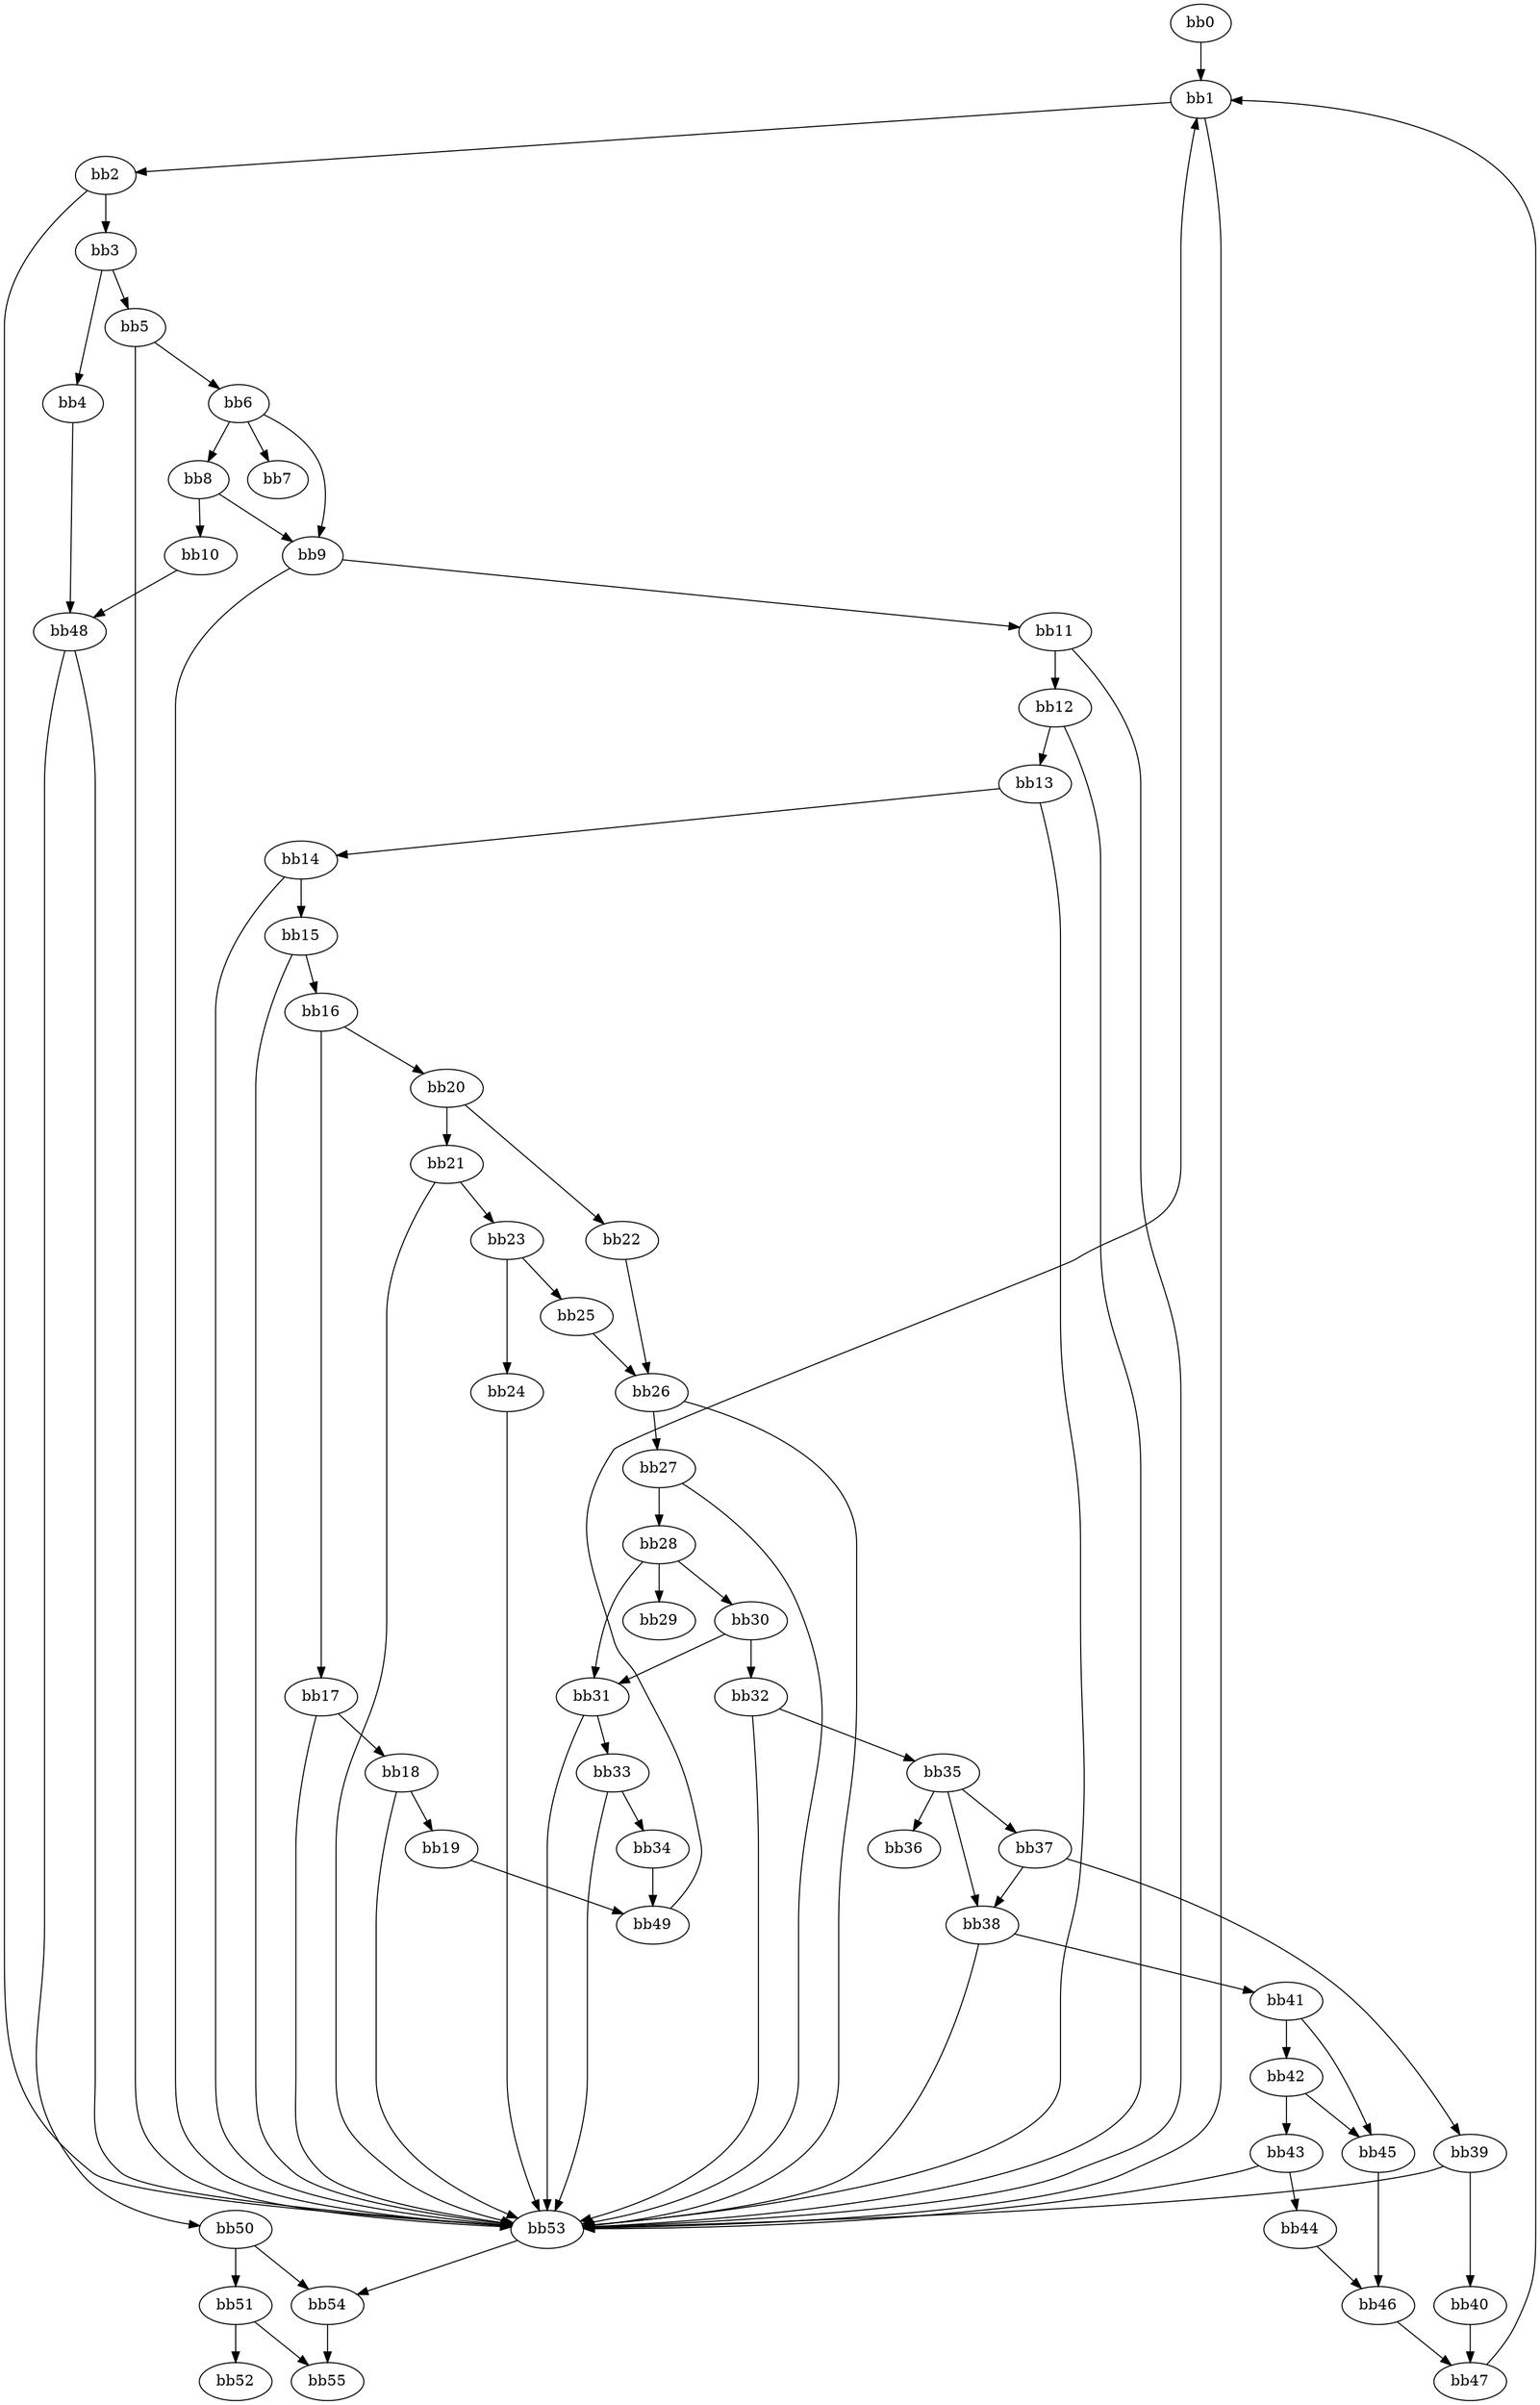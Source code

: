 digraph {
    0 [ label = "bb0\l" ]
    1 [ label = "bb1\l" ]
    2 [ label = "bb2\l" ]
    3 [ label = "bb3\l" ]
    4 [ label = "bb4\l" ]
    5 [ label = "bb5\l" ]
    6 [ label = "bb6\l" ]
    7 [ label = "bb7\l" ]
    8 [ label = "bb8\l" ]
    9 [ label = "bb9\l" ]
    10 [ label = "bb10\l" ]
    11 [ label = "bb11\l" ]
    12 [ label = "bb12\l" ]
    13 [ label = "bb13\l" ]
    14 [ label = "bb14\l" ]
    15 [ label = "bb15\l" ]
    16 [ label = "bb16\l" ]
    17 [ label = "bb17\l" ]
    18 [ label = "bb18\l" ]
    19 [ label = "bb19\l" ]
    20 [ label = "bb20\l" ]
    21 [ label = "bb21\l" ]
    22 [ label = "bb22\l" ]
    23 [ label = "bb23\l" ]
    24 [ label = "bb24\l" ]
    25 [ label = "bb25\l" ]
    26 [ label = "bb26\l" ]
    27 [ label = "bb27\l" ]
    28 [ label = "bb28\l" ]
    29 [ label = "bb29\l" ]
    30 [ label = "bb30\l" ]
    31 [ label = "bb31\l" ]
    32 [ label = "bb32\l" ]
    33 [ label = "bb33\l" ]
    34 [ label = "bb34\l" ]
    35 [ label = "bb35\l" ]
    36 [ label = "bb36\l" ]
    37 [ label = "bb37\l" ]
    38 [ label = "bb38\l" ]
    39 [ label = "bb39\l" ]
    40 [ label = "bb40\l" ]
    41 [ label = "bb41\l" ]
    42 [ label = "bb42\l" ]
    43 [ label = "bb43\l" ]
    44 [ label = "bb44\l" ]
    45 [ label = "bb45\l" ]
    46 [ label = "bb46\l" ]
    47 [ label = "bb47\l" ]
    48 [ label = "bb48\l" ]
    49 [ label = "bb49\l" ]
    50 [ label = "bb50\l" ]
    51 [ label = "bb51\l" ]
    52 [ label = "bb52\l" ]
    53 [ label = "bb53\l" ]
    54 [ label = "bb54\l" ]
    55 [ label = "bb55\l" ]
    0 -> 1 [ ]
    1 -> 2 [ ]
    1 -> 53 [ ]
    2 -> 3 [ ]
    2 -> 53 [ ]
    3 -> 4 [ ]
    3 -> 5 [ ]
    4 -> 48 [ ]
    5 -> 6 [ ]
    5 -> 53 [ ]
    6 -> 7 [ ]
    6 -> 8 [ ]
    6 -> 9 [ ]
    8 -> 9 [ ]
    8 -> 10 [ ]
    9 -> 11 [ ]
    9 -> 53 [ ]
    10 -> 48 [ ]
    11 -> 12 [ ]
    11 -> 53 [ ]
    12 -> 13 [ ]
    12 -> 53 [ ]
    13 -> 14 [ ]
    13 -> 53 [ ]
    14 -> 15 [ ]
    14 -> 53 [ ]
    15 -> 16 [ ]
    15 -> 53 [ ]
    16 -> 17 [ ]
    16 -> 20 [ ]
    17 -> 18 [ ]
    17 -> 53 [ ]
    18 -> 19 [ ]
    18 -> 53 [ ]
    19 -> 49 [ ]
    20 -> 21 [ ]
    20 -> 22 [ ]
    21 -> 23 [ ]
    21 -> 53 [ ]
    22 -> 26 [ ]
    23 -> 24 [ ]
    23 -> 25 [ ]
    24 -> 53 [ ]
    25 -> 26 [ ]
    26 -> 27 [ ]
    26 -> 53 [ ]
    27 -> 28 [ ]
    27 -> 53 [ ]
    28 -> 29 [ ]
    28 -> 30 [ ]
    28 -> 31 [ ]
    30 -> 31 [ ]
    30 -> 32 [ ]
    31 -> 33 [ ]
    31 -> 53 [ ]
    32 -> 35 [ ]
    32 -> 53 [ ]
    33 -> 34 [ ]
    33 -> 53 [ ]
    34 -> 49 [ ]
    35 -> 36 [ ]
    35 -> 37 [ ]
    35 -> 38 [ ]
    37 -> 38 [ ]
    37 -> 39 [ ]
    38 -> 41 [ ]
    38 -> 53 [ ]
    39 -> 40 [ ]
    39 -> 53 [ ]
    40 -> 47 [ ]
    41 -> 42 [ ]
    41 -> 45 [ ]
    42 -> 43 [ ]
    42 -> 45 [ ]
    43 -> 44 [ ]
    43 -> 53 [ ]
    44 -> 46 [ ]
    45 -> 46 [ ]
    46 -> 47 [ ]
    47 -> 1 [ ]
    48 -> 50 [ ]
    48 -> 53 [ ]
    49 -> 1 [ ]
    50 -> 51 [ ]
    50 -> 54 [ ]
    51 -> 52 [ ]
    51 -> 55 [ ]
    53 -> 54 [ ]
    54 -> 55 [ ]
}

